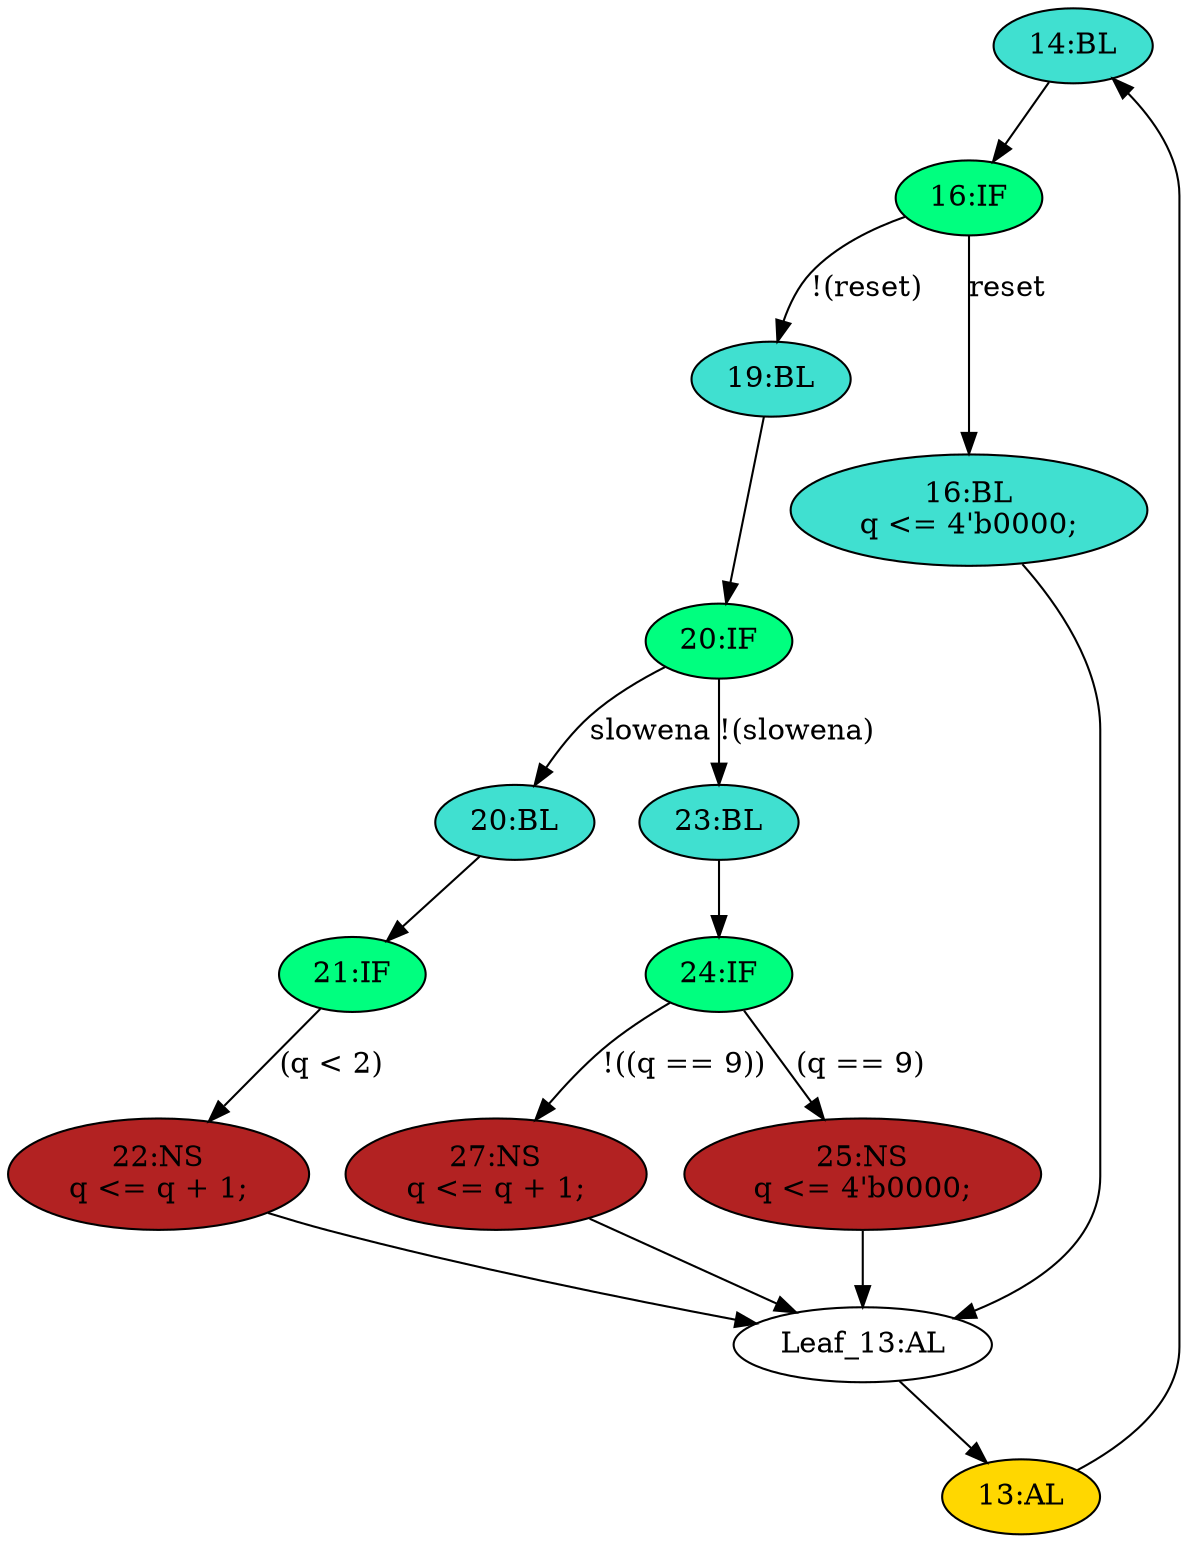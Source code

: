 strict digraph "compose( ,  )" {
	node [label="\N"];
	"14:BL"	[ast="<pyverilog.vparser.ast.Block object at 0x7fa7da9750d0>",
		fillcolor=turquoise,
		label="14:BL",
		statements="[]",
		style=filled,
		typ=Block];
	"16:IF"	[ast="<pyverilog.vparser.ast.IfStatement object at 0x7fa7da8fd610>",
		fillcolor=springgreen,
		label="16:IF",
		statements="[]",
		style=filled,
		typ=IfStatement];
	"14:BL" -> "16:IF"	[cond="[]",
		lineno=None];
	"20:BL"	[ast="<pyverilog.vparser.ast.Block object at 0x7fa7da8e4210>",
		fillcolor=turquoise,
		label="20:BL",
		statements="[]",
		style=filled,
		typ=Block];
	"21:IF"	[ast="<pyverilog.vparser.ast.IfStatement object at 0x7fa7da88e550>",
		fillcolor=springgreen,
		label="21:IF",
		statements="[]",
		style=filled,
		typ=IfStatement];
	"20:BL" -> "21:IF"	[cond="[]",
		lineno=None];
	"Leaf_13:AL"	[def_var="['q']",
		label="Leaf_13:AL"];
	"13:AL"	[ast="<pyverilog.vparser.ast.Always object at 0x7fa7da975790>",
		clk_sens=True,
		fillcolor=gold,
		label="13:AL",
		sens="['clk', 'reset']",
		statements="[]",
		style=filled,
		typ=Always,
		use_var="['reset', 'q', 'slowena']"];
	"Leaf_13:AL" -> "13:AL";
	"24:IF"	[ast="<pyverilog.vparser.ast.IfStatement object at 0x7fa7da8e7e90>",
		fillcolor=springgreen,
		label="24:IF",
		statements="[]",
		style=filled,
		typ=IfStatement];
	"27:NS"	[ast="<pyverilog.vparser.ast.NonblockingSubstitution object at 0x7fa7da8e7090>",
		fillcolor=firebrick,
		label="27:NS
q <= q + 1;",
		statements="[<pyverilog.vparser.ast.NonblockingSubstitution object at 0x7fa7da8e7090>]",
		style=filled,
		typ=NonblockingSubstitution];
	"24:IF" -> "27:NS"	[cond="['q']",
		label="!((q == 9))",
		lineno=24];
	"25:NS"	[ast="<pyverilog.vparser.ast.NonblockingSubstitution object at 0x7fa7da8e7750>",
		fillcolor=firebrick,
		label="25:NS
q <= 4'b0000;",
		statements="[<pyverilog.vparser.ast.NonblockingSubstitution object at 0x7fa7da8e7750>]",
		style=filled,
		typ=NonblockingSubstitution];
	"24:IF" -> "25:NS"	[cond="['q']",
		label="(q == 9)",
		lineno=24];
	"27:NS" -> "Leaf_13:AL"	[cond="[]",
		lineno=None];
	"19:BL"	[ast="<pyverilog.vparser.ast.Block object at 0x7fa7da8e4790>",
		fillcolor=turquoise,
		label="19:BL",
		statements="[]",
		style=filled,
		typ=Block];
	"16:IF" -> "19:BL"	[cond="['reset']",
		label="!(reset)",
		lineno=16];
	"16:BL"	[ast="<pyverilog.vparser.ast.Block object at 0x7fa7da975e10>",
		fillcolor=turquoise,
		label="16:BL
q <= 4'b0000;",
		statements="[<pyverilog.vparser.ast.NonblockingSubstitution object at 0x7fa7da896bd0>]",
		style=filled,
		typ=Block];
	"16:IF" -> "16:BL"	[cond="['reset']",
		label=reset,
		lineno=16];
	"20:IF"	[ast="<pyverilog.vparser.ast.IfStatement object at 0x7fa7da88e290>",
		fillcolor=springgreen,
		label="20:IF",
		statements="[]",
		style=filled,
		typ=IfStatement];
	"19:BL" -> "20:IF"	[cond="[]",
		lineno=None];
	"13:AL" -> "14:BL"	[cond="[]",
		lineno=None];
	"22:NS"	[ast="<pyverilog.vparser.ast.NonblockingSubstitution object at 0x7fa7da8f2390>",
		fillcolor=firebrick,
		label="22:NS
q <= q + 1;",
		statements="[<pyverilog.vparser.ast.NonblockingSubstitution object at 0x7fa7da8f2390>]",
		style=filled,
		typ=NonblockingSubstitution];
	"21:IF" -> "22:NS"	[cond="['q']",
		label="(q < 2)",
		lineno=21];
	"20:IF" -> "20:BL"	[cond="['slowena']",
		label=slowena,
		lineno=20];
	"23:BL"	[ast="<pyverilog.vparser.ast.Block object at 0x7fa7da8f2450>",
		fillcolor=turquoise,
		label="23:BL",
		statements="[]",
		style=filled,
		typ=Block];
	"20:IF" -> "23:BL"	[cond="['slowena']",
		label="!(slowena)",
		lineno=20];
	"22:NS" -> "Leaf_13:AL"	[cond="[]",
		lineno=None];
	"25:NS" -> "Leaf_13:AL"	[cond="[]",
		lineno=None];
	"23:BL" -> "24:IF"	[cond="[]",
		lineno=None];
	"16:BL" -> "Leaf_13:AL"	[cond="[]",
		lineno=None];
}
